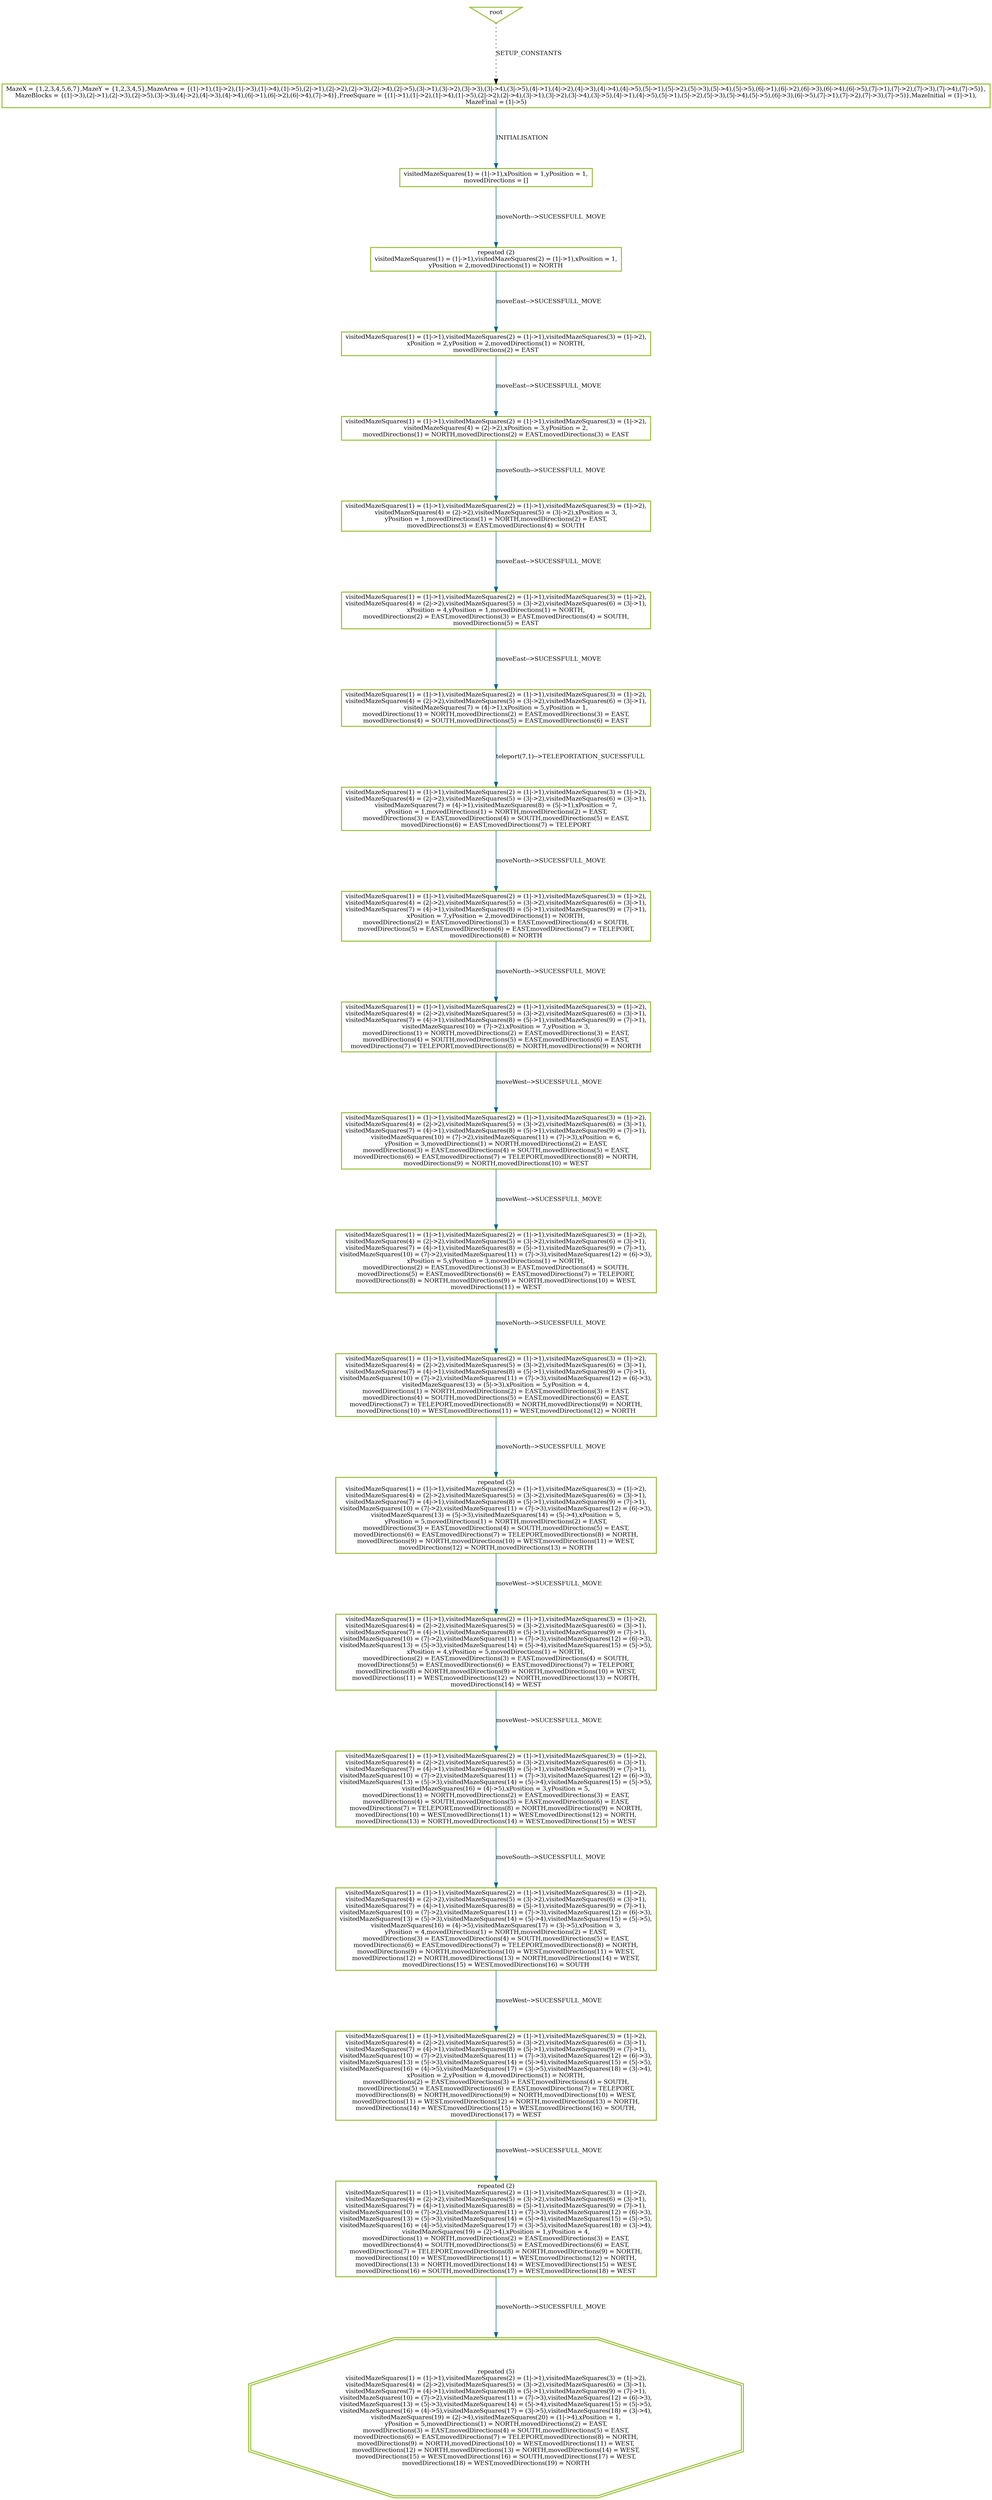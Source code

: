 digraph history {
graph [nodesep=1.5, ranksep=1.5];
0 [shape=box, color="#99BF38", fontsize=12, penwidth=2, label="MazeX = \{1,2,3,4,5,6,7\},MazeY = \{1,2,3,4,5\},MazeArea = \{(1\|-\>1),(1\|-\>2),(1\|-\>3),(1\|-\>4),(1\|-\>5),(2\|-\>1),(2\|-\>2),(2\|-\>3),(2\|-\>4),(2\|-\>5),(3\|-\>1),(3\|-\>2),(3\|-\>3),(3\|-\>4),(3\|-\>5),(4\|-\>1),(4\|-\>2),(4\|-\>3),(4\|-\>4),(4\|-\>5),(5\|-\>1),(5\|-\>2),(5\|-\>3),(5\|-\>4),(5\|-\>5),(6\|-\>1),(6\|-\>2),(6\|-\>3),(6\|-\>4),(6\|-\>5),(7\|-\>1),(7\|-\>2),(7\|-\>3),(7\|-\>4),(7\|-\>5)\},\nMazeBlocks = \{(1\|-\>3),(2\|-\>1),(2\|-\>3),(2\|-\>5),(3\|-\>3),(4\|-\>2),(4\|-\>3),(4\|-\>4),(6\|-\>1),(6\|-\>2),(6\|-\>4),(7\|-\>4)\},FreeSquare = \{(1\|-\>1),(1\|-\>2),(1\|-\>4),(1\|-\>5),(2\|-\>2),(2\|-\>4),(3\|-\>1),(3\|-\>2),(3\|-\>4),(3\|-\>5),(4\|-\>1),(4\|-\>5),(5\|-\>1),(5\|-\>2),(5\|-\>3),(5\|-\>4),(5\|-\>5),(6\|-\>3),(6\|-\>5),(7\|-\>1),(7\|-\>2),(7\|-\>3),(7\|-\>5)\},MazeInitial = (1\|-\>1),\nMazeFinal = (1\|-\>5)"];

1 [shape=box, color="#99BF38", fontsize=12, penwidth=2, label="visitedMazeSquares(1) = (1\|-\>1),xPosition = 1,yPosition = 1,\nmovedDirections = []"];

2 [shape=box, color="#99BF38", fontsize=12, penwidth=2, label="repeated (2)\nvisitedMazeSquares(1) = (1\|-\>1),visitedMazeSquares(2) = (1\|-\>1),xPosition = 1,\nyPosition = 2,movedDirections(1) = NORTH"];

11 [shape=box, color="#99BF38", fontsize=12, penwidth=2, label="visitedMazeSquares(1) = (1\|-\>1),visitedMazeSquares(2) = (1\|-\>1),visitedMazeSquares(3) = (1\|-\>2),\nxPosition = 2,yPosition = 2,movedDirections(1) = NORTH,\nmovedDirections(2) = EAST"];

19 [shape=box, color="#99BF38", fontsize=12, penwidth=2, label="visitedMazeSquares(1) = (1\|-\>1),visitedMazeSquares(2) = (1\|-\>1),visitedMazeSquares(3) = (1\|-\>2),\nvisitedMazeSquares(4) = (2\|-\>2),xPosition = 3,yPosition = 2,\nmovedDirections(1) = NORTH,movedDirections(2) = EAST,movedDirections(3) = EAST"];

28 [shape=box, color="#99BF38", fontsize=12, penwidth=2, label="visitedMazeSquares(1) = (1\|-\>1),visitedMazeSquares(2) = (1\|-\>1),visitedMazeSquares(3) = (1\|-\>2),\nvisitedMazeSquares(4) = (2\|-\>2),visitedMazeSquares(5) = (3\|-\>2),xPosition = 3,\nyPosition = 1,movedDirections(1) = NORTH,movedDirections(2) = EAST,\nmovedDirections(3) = EAST,movedDirections(4) = SOUTH"];

38 [shape=box, color="#99BF38", fontsize=12, penwidth=2, label="visitedMazeSquares(1) = (1\|-\>1),visitedMazeSquares(2) = (1\|-\>1),visitedMazeSquares(3) = (1\|-\>2),\nvisitedMazeSquares(4) = (2\|-\>2),visitedMazeSquares(5) = (3\|-\>2),visitedMazeSquares(6) = (3\|-\>1),\nxPosition = 4,yPosition = 1,movedDirections(1) = NORTH,\nmovedDirections(2) = EAST,movedDirections(3) = EAST,movedDirections(4) = SOUTH,\nmovedDirections(5) = EAST"];

46 [shape=box, color="#99BF38", fontsize=12, penwidth=2, label="visitedMazeSquares(1) = (1\|-\>1),visitedMazeSquares(2) = (1\|-\>1),visitedMazeSquares(3) = (1\|-\>2),\nvisitedMazeSquares(4) = (2\|-\>2),visitedMazeSquares(5) = (3\|-\>2),visitedMazeSquares(6) = (3\|-\>1),\nvisitedMazeSquares(7) = (4\|-\>1),xPosition = 5,yPosition = 1,\nmovedDirections(1) = NORTH,movedDirections(2) = EAST,movedDirections(3) = EAST,\nmovedDirections(4) = SOUTH,movedDirections(5) = EAST,movedDirections(6) = EAST"];

60 [shape=box, color="#99BF38", fontsize=12, penwidth=2, label="visitedMazeSquares(1) = (1\|-\>1),visitedMazeSquares(2) = (1\|-\>1),visitedMazeSquares(3) = (1\|-\>2),\nvisitedMazeSquares(4) = (2\|-\>2),visitedMazeSquares(5) = (3\|-\>2),visitedMazeSquares(6) = (3\|-\>1),\nvisitedMazeSquares(7) = (4\|-\>1),visitedMazeSquares(8) = (5\|-\>1),xPosition = 7,\nyPosition = 1,movedDirections(1) = NORTH,movedDirections(2) = EAST,\nmovedDirections(3) = EAST,movedDirections(4) = SOUTH,movedDirections(5) = EAST,\nmovedDirections(6) = EAST,movedDirections(7) = TELEPORT"];

64 [shape=box, color="#99BF38", fontsize=12, penwidth=2, label="visitedMazeSquares(1) = (1\|-\>1),visitedMazeSquares(2) = (1\|-\>1),visitedMazeSquares(3) = (1\|-\>2),\nvisitedMazeSquares(4) = (2\|-\>2),visitedMazeSquares(5) = (3\|-\>2),visitedMazeSquares(6) = (3\|-\>1),\nvisitedMazeSquares(7) = (4\|-\>1),visitedMazeSquares(8) = (5\|-\>1),visitedMazeSquares(9) = (7\|-\>1),\nxPosition = 7,yPosition = 2,movedDirections(1) = NORTH,\nmovedDirections(2) = EAST,movedDirections(3) = EAST,movedDirections(4) = SOUTH,\nmovedDirections(5) = EAST,movedDirections(6) = EAST,movedDirections(7) = TELEPORT,\nmovedDirections(8) = NORTH"];

72 [shape=box, color="#99BF38", fontsize=12, penwidth=2, label="visitedMazeSquares(1) = (1\|-\>1),visitedMazeSquares(2) = (1\|-\>1),visitedMazeSquares(3) = (1\|-\>2),\nvisitedMazeSquares(4) = (2\|-\>2),visitedMazeSquares(5) = (3\|-\>2),visitedMazeSquares(6) = (3\|-\>1),\nvisitedMazeSquares(7) = (4\|-\>1),visitedMazeSquares(8) = (5\|-\>1),visitedMazeSquares(9) = (7\|-\>1),\nvisitedMazeSquares(10) = (7\|-\>2),xPosition = 7,yPosition = 3,\nmovedDirections(1) = NORTH,movedDirections(2) = EAST,movedDirections(3) = EAST,\nmovedDirections(4) = SOUTH,movedDirections(5) = EAST,movedDirections(6) = EAST,\nmovedDirections(7) = TELEPORT,movedDirections(8) = NORTH,movedDirections(9) = NORTH"];

83 [shape=box, color="#99BF38", fontsize=12, penwidth=2, label="visitedMazeSquares(1) = (1\|-\>1),visitedMazeSquares(2) = (1\|-\>1),visitedMazeSquares(3) = (1\|-\>2),\nvisitedMazeSquares(4) = (2\|-\>2),visitedMazeSquares(5) = (3\|-\>2),visitedMazeSquares(6) = (3\|-\>1),\nvisitedMazeSquares(7) = (4\|-\>1),visitedMazeSquares(8) = (5\|-\>1),visitedMazeSquares(9) = (7\|-\>1),\nvisitedMazeSquares(10) = (7\|-\>2),visitedMazeSquares(11) = (7\|-\>3),xPosition = 6,\nyPosition = 3,movedDirections(1) = NORTH,movedDirections(2) = EAST,\nmovedDirections(3) = EAST,movedDirections(4) = SOUTH,movedDirections(5) = EAST,\nmovedDirections(6) = EAST,movedDirections(7) = TELEPORT,movedDirections(8) = NORTH,\nmovedDirections(9) = NORTH,movedDirections(10) = WEST"];

93 [shape=box, color="#99BF38", fontsize=12, penwidth=2, label="visitedMazeSquares(1) = (1\|-\>1),visitedMazeSquares(2) = (1\|-\>1),visitedMazeSquares(3) = (1\|-\>2),\nvisitedMazeSquares(4) = (2\|-\>2),visitedMazeSquares(5) = (3\|-\>2),visitedMazeSquares(6) = (3\|-\>1),\nvisitedMazeSquares(7) = (4\|-\>1),visitedMazeSquares(8) = (5\|-\>1),visitedMazeSquares(9) = (7\|-\>1),\nvisitedMazeSquares(10) = (7\|-\>2),visitedMazeSquares(11) = (7\|-\>3),visitedMazeSquares(12) = (6\|-\>3),\nxPosition = 5,yPosition = 3,movedDirections(1) = NORTH,\nmovedDirections(2) = EAST,movedDirections(3) = EAST,movedDirections(4) = SOUTH,\nmovedDirections(5) = EAST,movedDirections(6) = EAST,movedDirections(7) = TELEPORT,\nmovedDirections(8) = NORTH,movedDirections(9) = NORTH,movedDirections(10) = WEST,\nmovedDirections(11) = WEST"];

102 [shape=box, color="#99BF38", fontsize=12, penwidth=2, label="visitedMazeSquares(1) = (1\|-\>1),visitedMazeSquares(2) = (1\|-\>1),visitedMazeSquares(3) = (1\|-\>2),\nvisitedMazeSquares(4) = (2\|-\>2),visitedMazeSquares(5) = (3\|-\>2),visitedMazeSquares(6) = (3\|-\>1),\nvisitedMazeSquares(7) = (4\|-\>1),visitedMazeSquares(8) = (5\|-\>1),visitedMazeSquares(9) = (7\|-\>1),\nvisitedMazeSquares(10) = (7\|-\>2),visitedMazeSquares(11) = (7\|-\>3),visitedMazeSquares(12) = (6\|-\>3),\nvisitedMazeSquares(13) = (5\|-\>3),xPosition = 5,yPosition = 4,\nmovedDirections(1) = NORTH,movedDirections(2) = EAST,movedDirections(3) = EAST,\nmovedDirections(4) = SOUTH,movedDirections(5) = EAST,movedDirections(6) = EAST,\nmovedDirections(7) = TELEPORT,movedDirections(8) = NORTH,movedDirections(9) = NORTH,\nmovedDirections(10) = WEST,movedDirections(11) = WEST,movedDirections(12) = NORTH"];

113 [shape=box, color="#99BF38", fontsize=12, penwidth=2, label="repeated (5)\nvisitedMazeSquares(1) = (1\|-\>1),visitedMazeSquares(2) = (1\|-\>1),visitedMazeSquares(3) = (1\|-\>2),\nvisitedMazeSquares(4) = (2\|-\>2),visitedMazeSquares(5) = (3\|-\>2),visitedMazeSquares(6) = (3\|-\>1),\nvisitedMazeSquares(7) = (4\|-\>1),visitedMazeSquares(8) = (5\|-\>1),visitedMazeSquares(9) = (7\|-\>1),\nvisitedMazeSquares(10) = (7\|-\>2),visitedMazeSquares(11) = (7\|-\>3),visitedMazeSquares(12) = (6\|-\>3),\nvisitedMazeSquares(13) = (5\|-\>3),visitedMazeSquares(14) = (5\|-\>4),xPosition = 5,\nyPosition = 5,movedDirections(1) = NORTH,movedDirections(2) = EAST,\nmovedDirections(3) = EAST,movedDirections(4) = SOUTH,movedDirections(5) = EAST,\nmovedDirections(6) = EAST,movedDirections(7) = TELEPORT,movedDirections(8) = NORTH,\nmovedDirections(9) = NORTH,movedDirections(10) = WEST,movedDirections(11) = WEST,\nmovedDirections(12) = NORTH,movedDirections(13) = NORTH"];

125 [shape=box, color="#99BF38", fontsize=12, penwidth=2, label="visitedMazeSquares(1) = (1\|-\>1),visitedMazeSquares(2) = (1\|-\>1),visitedMazeSquares(3) = (1\|-\>2),\nvisitedMazeSquares(4) = (2\|-\>2),visitedMazeSquares(5) = (3\|-\>2),visitedMazeSquares(6) = (3\|-\>1),\nvisitedMazeSquares(7) = (4\|-\>1),visitedMazeSquares(8) = (5\|-\>1),visitedMazeSquares(9) = (7\|-\>1),\nvisitedMazeSquares(10) = (7\|-\>2),visitedMazeSquares(11) = (7\|-\>3),visitedMazeSquares(12) = (6\|-\>3),\nvisitedMazeSquares(13) = (5\|-\>3),visitedMazeSquares(14) = (5\|-\>4),visitedMazeSquares(15) = (5\|-\>5),\nxPosition = 4,yPosition = 5,movedDirections(1) = NORTH,\nmovedDirections(2) = EAST,movedDirections(3) = EAST,movedDirections(4) = SOUTH,\nmovedDirections(5) = EAST,movedDirections(6) = EAST,movedDirections(7) = TELEPORT,\nmovedDirections(8) = NORTH,movedDirections(9) = NORTH,movedDirections(10) = WEST,\nmovedDirections(11) = WEST,movedDirections(12) = NORTH,movedDirections(13) = NORTH,\nmovedDirections(14) = WEST"];

135 [shape=box, color="#99BF38", fontsize=12, penwidth=2, label="visitedMazeSquares(1) = (1\|-\>1),visitedMazeSquares(2) = (1\|-\>1),visitedMazeSquares(3) = (1\|-\>2),\nvisitedMazeSquares(4) = (2\|-\>2),visitedMazeSquares(5) = (3\|-\>2),visitedMazeSquares(6) = (3\|-\>1),\nvisitedMazeSquares(7) = (4\|-\>1),visitedMazeSquares(8) = (5\|-\>1),visitedMazeSquares(9) = (7\|-\>1),\nvisitedMazeSquares(10) = (7\|-\>2),visitedMazeSquares(11) = (7\|-\>3),visitedMazeSquares(12) = (6\|-\>3),\nvisitedMazeSquares(13) = (5\|-\>3),visitedMazeSquares(14) = (5\|-\>4),visitedMazeSquares(15) = (5\|-\>5),\nvisitedMazeSquares(16) = (4\|-\>5),xPosition = 3,yPosition = 5,\nmovedDirections(1) = NORTH,movedDirections(2) = EAST,movedDirections(3) = EAST,\nmovedDirections(4) = SOUTH,movedDirections(5) = EAST,movedDirections(6) = EAST,\nmovedDirections(7) = TELEPORT,movedDirections(8) = NORTH,movedDirections(9) = NORTH,\nmovedDirections(10) = WEST,movedDirections(11) = WEST,movedDirections(12) = NORTH,\nmovedDirections(13) = NORTH,movedDirections(14) = WEST,movedDirections(15) = WEST"];

144 [shape=box, color="#99BF38", fontsize=12, penwidth=2, label="visitedMazeSquares(1) = (1\|-\>1),visitedMazeSquares(2) = (1\|-\>1),visitedMazeSquares(3) = (1\|-\>2),\nvisitedMazeSquares(4) = (2\|-\>2),visitedMazeSquares(5) = (3\|-\>2),visitedMazeSquares(6) = (3\|-\>1),\nvisitedMazeSquares(7) = (4\|-\>1),visitedMazeSquares(8) = (5\|-\>1),visitedMazeSquares(9) = (7\|-\>1),\nvisitedMazeSquares(10) = (7\|-\>2),visitedMazeSquares(11) = (7\|-\>3),visitedMazeSquares(12) = (6\|-\>3),\nvisitedMazeSquares(13) = (5\|-\>3),visitedMazeSquares(14) = (5\|-\>4),visitedMazeSquares(15) = (5\|-\>5),\nvisitedMazeSquares(16) = (4\|-\>5),visitedMazeSquares(17) = (3\|-\>5),xPosition = 3,\nyPosition = 4,movedDirections(1) = NORTH,movedDirections(2) = EAST,\nmovedDirections(3) = EAST,movedDirections(4) = SOUTH,movedDirections(5) = EAST,\nmovedDirections(6) = EAST,movedDirections(7) = TELEPORT,movedDirections(8) = NORTH,\nmovedDirections(9) = NORTH,movedDirections(10) = WEST,movedDirections(11) = WEST,\nmovedDirections(12) = NORTH,movedDirections(13) = NORTH,movedDirections(14) = WEST,\nmovedDirections(15) = WEST,movedDirections(16) = SOUTH"];

155 [shape=box, color="#99BF38", fontsize=12, penwidth=2, label="visitedMazeSquares(1) = (1\|-\>1),visitedMazeSquares(2) = (1\|-\>1),visitedMazeSquares(3) = (1\|-\>2),\nvisitedMazeSquares(4) = (2\|-\>2),visitedMazeSquares(5) = (3\|-\>2),visitedMazeSquares(6) = (3\|-\>1),\nvisitedMazeSquares(7) = (4\|-\>1),visitedMazeSquares(8) = (5\|-\>1),visitedMazeSquares(9) = (7\|-\>1),\nvisitedMazeSquares(10) = (7\|-\>2),visitedMazeSquares(11) = (7\|-\>3),visitedMazeSquares(12) = (6\|-\>3),\nvisitedMazeSquares(13) = (5\|-\>3),visitedMazeSquares(14) = (5\|-\>4),visitedMazeSquares(15) = (5\|-\>5),\nvisitedMazeSquares(16) = (4\|-\>5),visitedMazeSquares(17) = (3\|-\>5),visitedMazeSquares(18) = (3\|-\>4),\nxPosition = 2,yPosition = 4,movedDirections(1) = NORTH,\nmovedDirections(2) = EAST,movedDirections(3) = EAST,movedDirections(4) = SOUTH,\nmovedDirections(5) = EAST,movedDirections(6) = EAST,movedDirections(7) = TELEPORT,\nmovedDirections(8) = NORTH,movedDirections(9) = NORTH,movedDirections(10) = WEST,\nmovedDirections(11) = WEST,movedDirections(12) = NORTH,movedDirections(13) = NORTH,\nmovedDirections(14) = WEST,movedDirections(15) = WEST,movedDirections(16) = SOUTH,\nmovedDirections(17) = WEST"];

165 [shape=box, color="#99BF38", fontsize=12, penwidth=2, label="repeated (2)\nvisitedMazeSquares(1) = (1\|-\>1),visitedMazeSquares(2) = (1\|-\>1),visitedMazeSquares(3) = (1\|-\>2),\nvisitedMazeSquares(4) = (2\|-\>2),visitedMazeSquares(5) = (3\|-\>2),visitedMazeSquares(6) = (3\|-\>1),\nvisitedMazeSquares(7) = (4\|-\>1),visitedMazeSquares(8) = (5\|-\>1),visitedMazeSquares(9) = (7\|-\>1),\nvisitedMazeSquares(10) = (7\|-\>2),visitedMazeSquares(11) = (7\|-\>3),visitedMazeSquares(12) = (6\|-\>3),\nvisitedMazeSquares(13) = (5\|-\>3),visitedMazeSquares(14) = (5\|-\>4),visitedMazeSquares(15) = (5\|-\>5),\nvisitedMazeSquares(16) = (4\|-\>5),visitedMazeSquares(17) = (3\|-\>5),visitedMazeSquares(18) = (3\|-\>4),\nvisitedMazeSquares(19) = (2\|-\>4),xPosition = 1,yPosition = 4,\nmovedDirections(1) = NORTH,movedDirections(2) = EAST,movedDirections(3) = EAST,\nmovedDirections(4) = SOUTH,movedDirections(5) = EAST,movedDirections(6) = EAST,\nmovedDirections(7) = TELEPORT,movedDirections(8) = NORTH,movedDirections(9) = NORTH,\nmovedDirections(10) = WEST,movedDirections(11) = WEST,movedDirections(12) = NORTH,\nmovedDirections(13) = NORTH,movedDirections(14) = WEST,movedDirections(15) = WEST,\nmovedDirections(16) = SOUTH,movedDirections(17) = WEST,movedDirections(18) = WEST"];

174 [shape=doubleoctagon, color="#99BF38", fontsize=12, penwidth=2, label="repeated (5)\nvisitedMazeSquares(1) = (1\|-\>1),visitedMazeSquares(2) = (1\|-\>1),visitedMazeSquares(3) = (1\|-\>2),\nvisitedMazeSquares(4) = (2\|-\>2),visitedMazeSquares(5) = (3\|-\>2),visitedMazeSquares(6) = (3\|-\>1),\nvisitedMazeSquares(7) = (4\|-\>1),visitedMazeSquares(8) = (5\|-\>1),visitedMazeSquares(9) = (7\|-\>1),\nvisitedMazeSquares(10) = (7\|-\>2),visitedMazeSquares(11) = (7\|-\>3),visitedMazeSquares(12) = (6\|-\>3),\nvisitedMazeSquares(13) = (5\|-\>3),visitedMazeSquares(14) = (5\|-\>4),visitedMazeSquares(15) = (5\|-\>5),\nvisitedMazeSquares(16) = (4\|-\>5),visitedMazeSquares(17) = (3\|-\>5),visitedMazeSquares(18) = (3\|-\>4),\nvisitedMazeSquares(19) = (2\|-\>4),visitedMazeSquares(20) = (1\|-\>4),xPosition = 1,\nyPosition = 5,movedDirections(1) = NORTH,movedDirections(2) = EAST,\nmovedDirections(3) = EAST,movedDirections(4) = SOUTH,movedDirections(5) = EAST,\nmovedDirections(6) = EAST,movedDirections(7) = TELEPORT,movedDirections(8) = NORTH,\nmovedDirections(9) = NORTH,movedDirections(10) = WEST,movedDirections(11) = WEST,\nmovedDirections(12) = NORTH,movedDirections(13) = NORTH,movedDirections(14) = WEST,\nmovedDirections(15) = WEST,movedDirections(16) = SOUTH,movedDirections(17) = WEST,\nmovedDirections(18) = WEST,movedDirections(19) = NORTH"];

root [shape=invtriangle, color="#99BF38", fontsize=12, penwidth=2, label="root"];

root -> 0 [style = dotted, color = black, label="SETUP_CONSTANTS", fontsize=12];

0 -> 1 [color = "#006391", label="INITIALISATION", fontsize=12];

1 -> 2 [color = "#006391", label="moveNorth--\>SUCESSFULL_MOVE", fontsize=12];


2 -> 11 [color = "#006391", label="moveEast--\>SUCESSFULL_MOVE", fontsize=12];

11 -> 19 [color = "#006391", label="moveEast--\>SUCESSFULL_MOVE", fontsize=12];

19 -> 28 [color = "#006391", label="moveSouth--\>SUCESSFULL_MOVE", fontsize=12];

28 -> 38 [color = "#006391", label="moveEast--\>SUCESSFULL_MOVE", fontsize=12];

38 -> 46 [color = "#006391", label="moveEast--\>SUCESSFULL_MOVE", fontsize=12];

46 -> 60 [color = "#006391", label="teleport(7,1)--\>TELEPORTATION_SUCESSFULL", fontsize=12];

60 -> 64 [color = "#006391", label="moveNorth--\>SUCESSFULL_MOVE", fontsize=12];

64 -> 72 [color = "#006391", label="moveNorth--\>SUCESSFULL_MOVE", fontsize=12];

72 -> 83 [color = "#006391", label="moveWest--\>SUCESSFULL_MOVE", fontsize=12];

83 -> 93 [color = "#006391", label="moveWest--\>SUCESSFULL_MOVE", fontsize=12];

93 -> 102 [color = "#006391", label="moveNorth--\>SUCESSFULL_MOVE", fontsize=12];

102 -> 113 [color = "#006391", label="moveNorth--\>SUCESSFULL_MOVE", fontsize=12];





113 -> 125 [color = "#006391", label="moveWest--\>SUCESSFULL_MOVE", fontsize=12];

125 -> 135 [color = "#006391", label="moveWest--\>SUCESSFULL_MOVE", fontsize=12];

135 -> 144 [color = "#006391", label="moveSouth--\>SUCESSFULL_MOVE", fontsize=12];

144 -> 155 [color = "#006391", label="moveWest--\>SUCESSFULL_MOVE", fontsize=12];

155 -> 165 [color = "#006391", label="moveWest--\>SUCESSFULL_MOVE", fontsize=12];


165 -> 174 [color = "#006391", label="moveNorth--\>SUCESSFULL_MOVE", fontsize=12];





}
